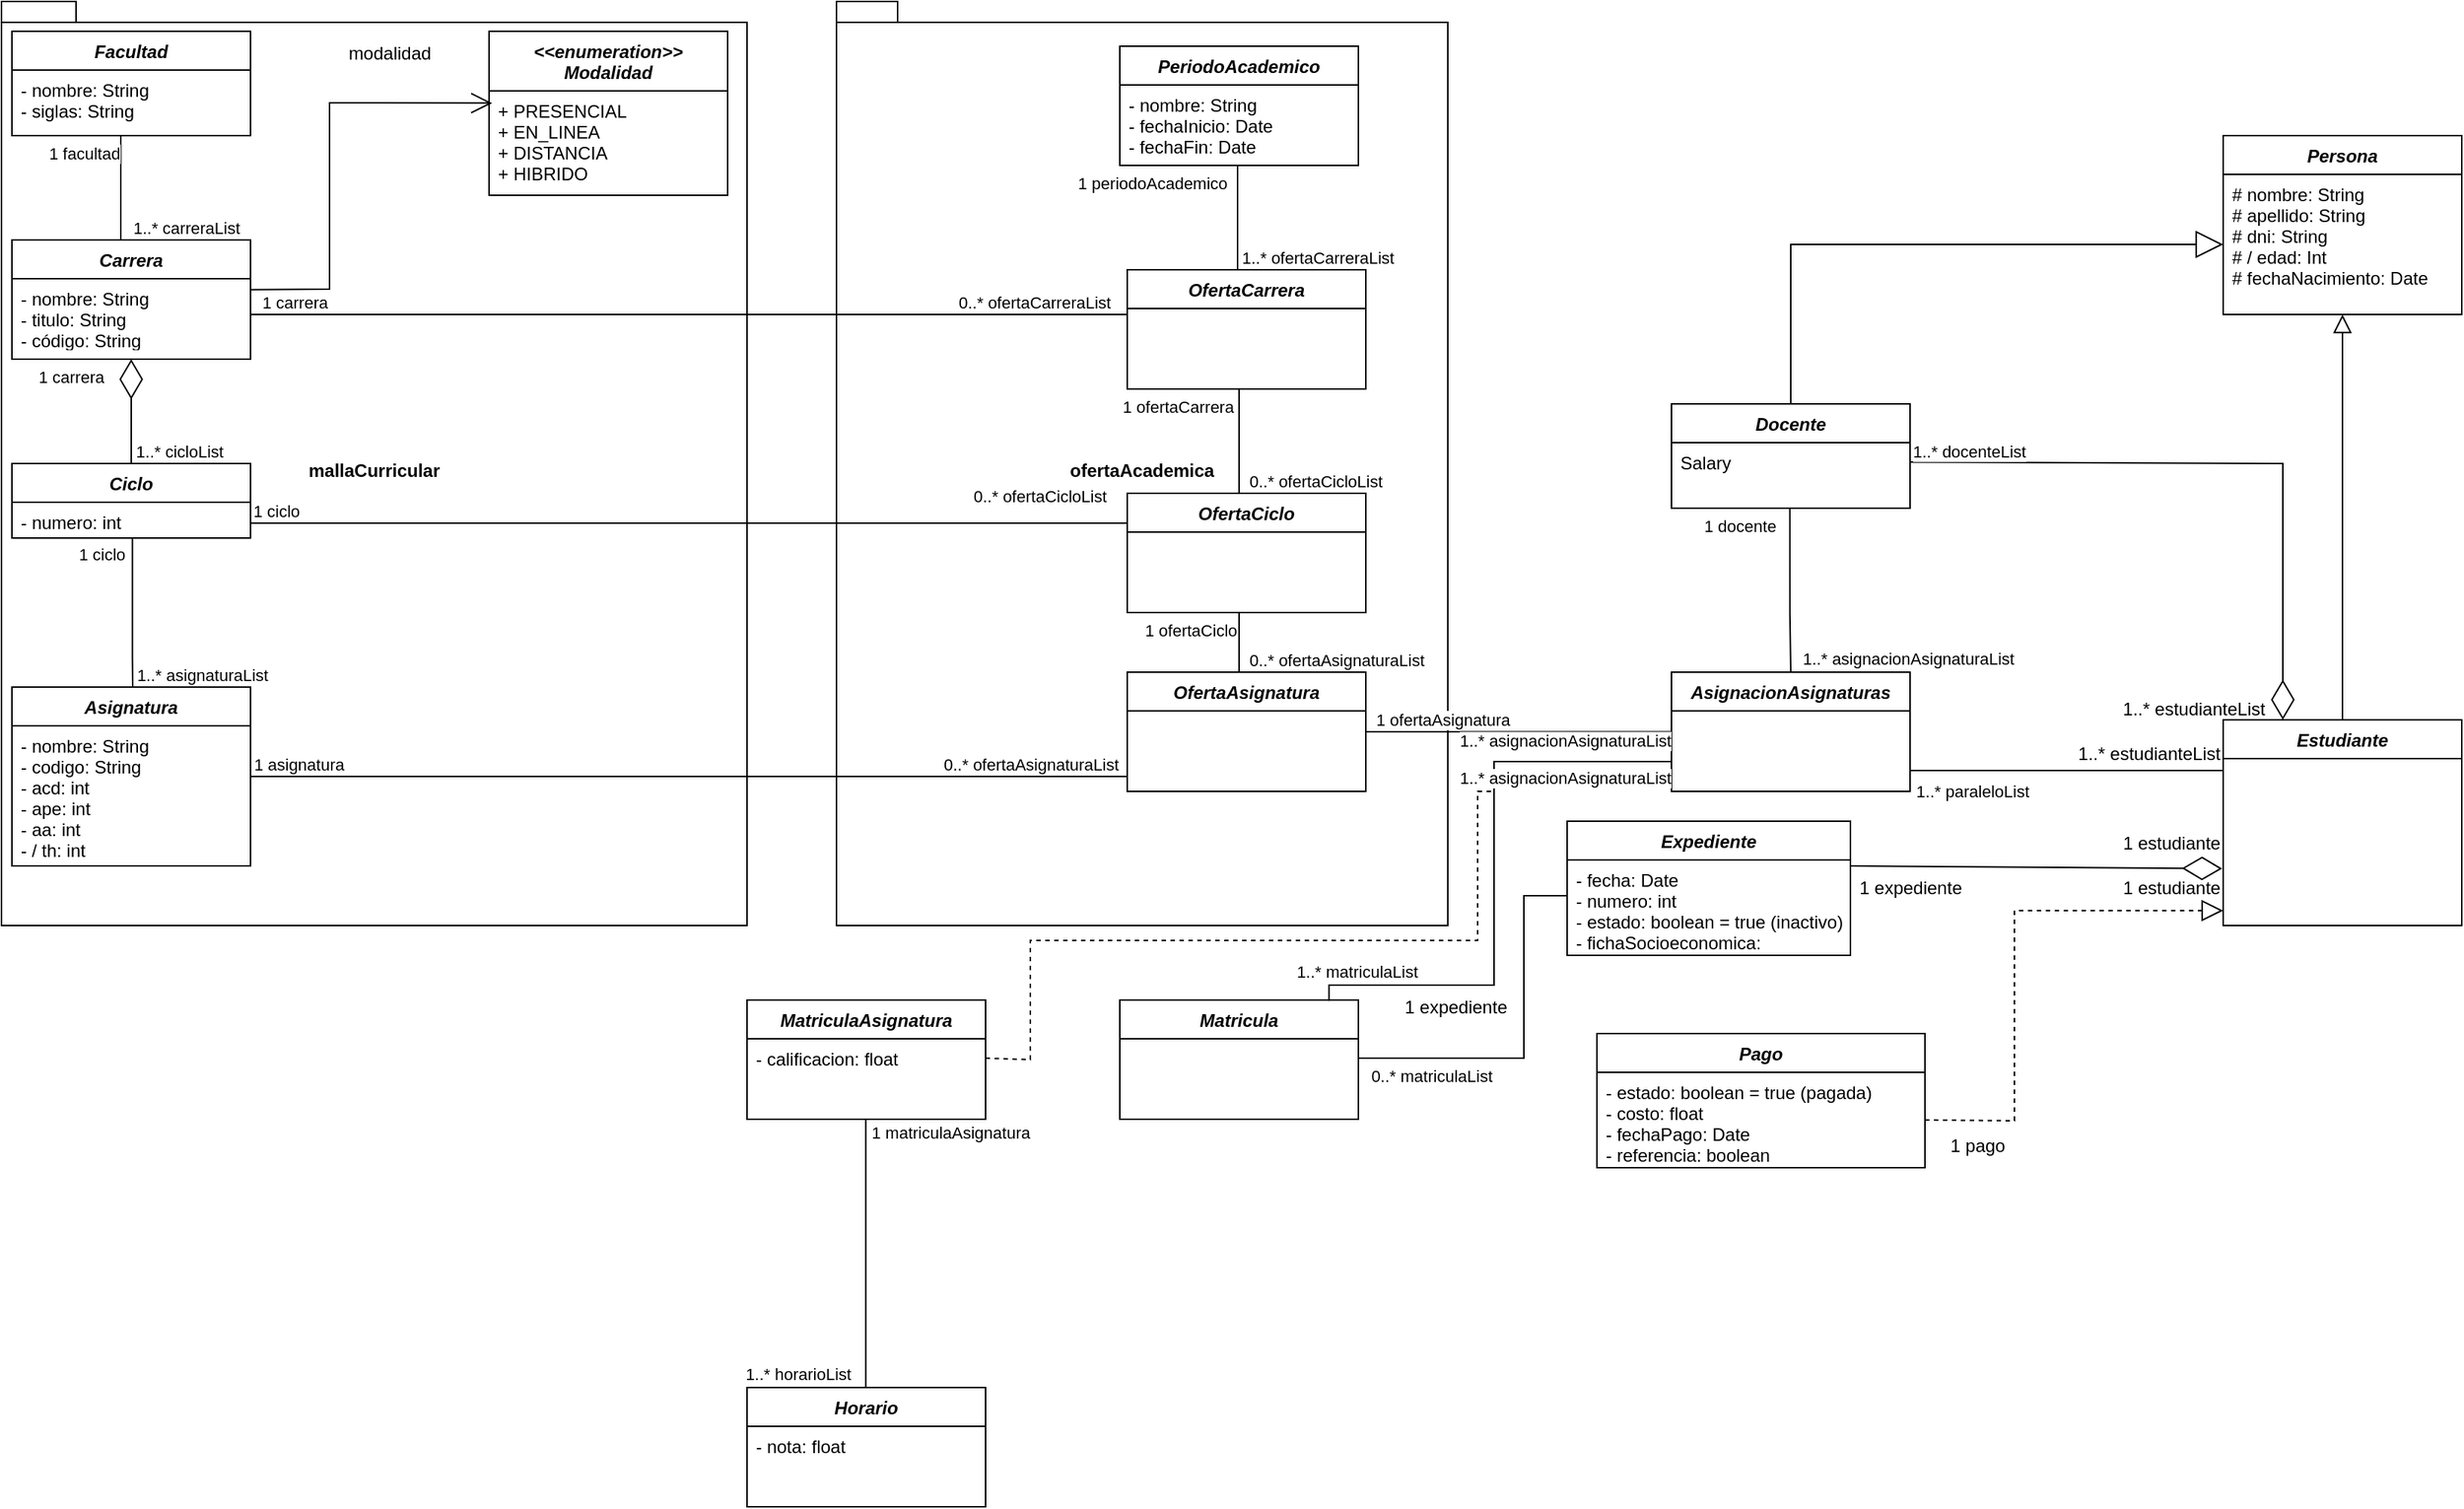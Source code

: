 <mxfile version="24.3.1" type="github">
  <diagram id="C5RBs43oDa-KdzZeNtuy" name="Page-1">
    <mxGraphModel dx="1702" dy="464" grid="1" gridSize="10" guides="1" tooltips="1" connect="1" arrows="1" fold="1" page="1" pageScale="1" pageWidth="827" pageHeight="1169" math="0" shadow="0">
      <root>
        <mxCell id="WIyWlLk6GJQsqaUBKTNV-0" />
        <mxCell id="WIyWlLk6GJQsqaUBKTNV-1" parent="WIyWlLk6GJQsqaUBKTNV-0" />
        <mxCell id="DbVtMnXNO2fvEbYJATaU-0" value="ofertaAcademica" style="shape=folder;fontStyle=1;spacingTop=10;tabWidth=40;tabHeight=14;tabPosition=left;html=1;whiteSpace=wrap;" vertex="1" parent="WIyWlLk6GJQsqaUBKTNV-1">
          <mxGeometry x="-190" y="630" width="410" height="620" as="geometry" />
        </mxCell>
        <mxCell id="DbVtMnXNO2fvEbYJATaU-1" value="Persona" style="swimlane;fontStyle=3;align=center;verticalAlign=top;childLayout=stackLayout;horizontal=1;startSize=26;horizontalStack=0;resizeParent=1;resizeLast=0;collapsible=1;marginBottom=0;rounded=0;shadow=0;strokeWidth=1;" vertex="1" parent="WIyWlLk6GJQsqaUBKTNV-1">
          <mxGeometry x="740" y="720" width="160" height="120" as="geometry">
            <mxRectangle x="230" y="140" width="160" height="26" as="alternateBounds" />
          </mxGeometry>
        </mxCell>
        <mxCell id="DbVtMnXNO2fvEbYJATaU-2" value="# nombre: String&#xa;# apellido: String&#xa;# dni: String&#xa;# / edad: Int&#xa;# fechaNacimiento: Date &#xa;" style="text;align=left;verticalAlign=top;spacingLeft=4;spacingRight=4;overflow=hidden;rotatable=0;points=[[0,0.5],[1,0.5]];portConstraint=eastwest;" vertex="1" parent="DbVtMnXNO2fvEbYJATaU-1">
          <mxGeometry y="26" width="160" height="94" as="geometry" />
        </mxCell>
        <mxCell id="DbVtMnXNO2fvEbYJATaU-3" value="Estudiante" style="swimlane;fontStyle=3;align=center;verticalAlign=top;childLayout=stackLayout;horizontal=1;startSize=26;horizontalStack=0;resizeParent=1;resizeLast=0;collapsible=1;marginBottom=0;rounded=0;shadow=0;strokeWidth=1;" vertex="1" parent="WIyWlLk6GJQsqaUBKTNV-1">
          <mxGeometry x="740" y="1112" width="160" height="138" as="geometry">
            <mxRectangle x="130" y="380" width="160" height="26" as="alternateBounds" />
          </mxGeometry>
        </mxCell>
        <mxCell id="DbVtMnXNO2fvEbYJATaU-5" value="" style="endArrow=block;endSize=10;endFill=0;shadow=0;strokeWidth=1;rounded=0;curved=0;edgeStyle=elbowEdgeStyle;elbow=vertical;" edge="1" parent="WIyWlLk6GJQsqaUBKTNV-1" source="DbVtMnXNO2fvEbYJATaU-3" target="DbVtMnXNO2fvEbYJATaU-1">
          <mxGeometry width="160" relative="1" as="geometry">
            <mxPoint x="200" y="203" as="sourcePoint" />
            <mxPoint x="200" y="203" as="targetPoint" />
          </mxGeometry>
        </mxCell>
        <mxCell id="DbVtMnXNO2fvEbYJATaU-6" value="Docente" style="swimlane;fontStyle=3;align=center;verticalAlign=top;childLayout=stackLayout;horizontal=1;startSize=26;horizontalStack=0;resizeParent=1;resizeLast=0;collapsible=1;marginBottom=0;rounded=0;shadow=0;strokeWidth=1;" vertex="1" parent="WIyWlLk6GJQsqaUBKTNV-1">
          <mxGeometry x="370" y="900" width="160" height="70" as="geometry">
            <mxRectangle x="340" y="380" width="170" height="26" as="alternateBounds" />
          </mxGeometry>
        </mxCell>
        <mxCell id="DbVtMnXNO2fvEbYJATaU-7" value="Salary" style="text;align=left;verticalAlign=top;spacingLeft=4;spacingRight=4;overflow=hidden;rotatable=0;points=[[0,0.5],[1,0.5]];portConstraint=eastwest;" vertex="1" parent="DbVtMnXNO2fvEbYJATaU-6">
          <mxGeometry y="26" width="160" height="26" as="geometry" />
        </mxCell>
        <mxCell id="DbVtMnXNO2fvEbYJATaU-8" value="Expediente" style="swimlane;fontStyle=3;align=center;verticalAlign=top;childLayout=stackLayout;horizontal=1;startSize=26;horizontalStack=0;resizeParent=1;resizeLast=0;collapsible=1;marginBottom=0;rounded=0;shadow=0;strokeWidth=1;" vertex="1" parent="WIyWlLk6GJQsqaUBKTNV-1">
          <mxGeometry x="300" y="1180" width="190" height="90" as="geometry">
            <mxRectangle x="340" y="380" width="170" height="26" as="alternateBounds" />
          </mxGeometry>
        </mxCell>
        <mxCell id="DbVtMnXNO2fvEbYJATaU-9" value="- fecha: Date&#xa;- numero: int&#xa;- estado: boolean = true (inactivo)&#xa;- fichaSocioeconomica: " style="text;align=left;verticalAlign=top;spacingLeft=4;spacingRight=4;overflow=hidden;rotatable=0;points=[[0,0.5],[1,0.5]];portConstraint=eastwest;" vertex="1" parent="DbVtMnXNO2fvEbYJATaU-8">
          <mxGeometry y="26" width="190" height="64" as="geometry" />
        </mxCell>
        <mxCell id="DbVtMnXNO2fvEbYJATaU-10" value="1 expediente" style="text;html=1;align=center;verticalAlign=middle;resizable=0;points=[];autosize=1;strokeColor=none;fillColor=none;" vertex="1" parent="WIyWlLk6GJQsqaUBKTNV-1">
          <mxGeometry x="485" y="1210" width="90" height="30" as="geometry" />
        </mxCell>
        <mxCell id="DbVtMnXNO2fvEbYJATaU-11" value="1 estudiante" style="text;html=1;align=center;verticalAlign=middle;resizable=0;points=[];autosize=1;strokeColor=none;fillColor=none;" vertex="1" parent="WIyWlLk6GJQsqaUBKTNV-1">
          <mxGeometry x="660" y="1180" width="90" height="30" as="geometry" />
        </mxCell>
        <mxCell id="DbVtMnXNO2fvEbYJATaU-12" value="mallaCurricular" style="shape=folder;fontStyle=1;spacingTop=10;tabWidth=40;tabHeight=14;tabPosition=left;html=1;whiteSpace=wrap;" vertex="1" parent="WIyWlLk6GJQsqaUBKTNV-1">
          <mxGeometry x="-750" y="630" width="500" height="620" as="geometry" />
        </mxCell>
        <mxCell id="DbVtMnXNO2fvEbYJATaU-13" value="Facultad" style="swimlane;fontStyle=3;align=center;verticalAlign=top;childLayout=stackLayout;horizontal=1;startSize=26;horizontalStack=0;resizeParent=1;resizeLast=0;collapsible=1;marginBottom=0;rounded=0;shadow=0;strokeWidth=1;" vertex="1" parent="WIyWlLk6GJQsqaUBKTNV-1">
          <mxGeometry x="-743" y="650" width="160" height="70" as="geometry">
            <mxRectangle x="340" y="380" width="170" height="26" as="alternateBounds" />
          </mxGeometry>
        </mxCell>
        <mxCell id="DbVtMnXNO2fvEbYJATaU-14" value="- nombre: String&#xa;- siglas: String" style="text;align=left;verticalAlign=top;spacingLeft=4;spacingRight=4;overflow=hidden;rotatable=0;points=[[0,0.5],[1,0.5]];portConstraint=eastwest;" vertex="1" parent="DbVtMnXNO2fvEbYJATaU-13">
          <mxGeometry y="26" width="160" height="34" as="geometry" />
        </mxCell>
        <mxCell id="DbVtMnXNO2fvEbYJATaU-15" value="Carrera" style="swimlane;fontStyle=3;align=center;verticalAlign=top;childLayout=stackLayout;horizontal=1;startSize=26;horizontalStack=0;resizeParent=1;resizeLast=0;collapsible=1;marginBottom=0;rounded=0;shadow=0;strokeWidth=1;" vertex="1" parent="WIyWlLk6GJQsqaUBKTNV-1">
          <mxGeometry x="-743" y="790" width="160" height="80" as="geometry">
            <mxRectangle x="340" y="380" width="170" height="26" as="alternateBounds" />
          </mxGeometry>
        </mxCell>
        <mxCell id="DbVtMnXNO2fvEbYJATaU-16" value="- nombre: String&#xa;- titulo: String&#xa;- código: String" style="text;align=left;verticalAlign=top;spacingLeft=4;spacingRight=4;overflow=hidden;rotatable=0;points=[[0,0.5],[1,0.5]];portConstraint=eastwest;" vertex="1" parent="DbVtMnXNO2fvEbYJATaU-15">
          <mxGeometry y="26" width="160" height="44" as="geometry" />
        </mxCell>
        <mxCell id="DbVtMnXNO2fvEbYJATaU-17" value="&lt;&lt;enumeration&gt;&gt;&#xa;Modalidad" style="swimlane;fontStyle=3;align=center;verticalAlign=top;childLayout=stackLayout;horizontal=1;startSize=40;horizontalStack=0;resizeParent=1;resizeLast=0;collapsible=1;marginBottom=0;rounded=0;shadow=0;strokeWidth=1;" vertex="1" parent="WIyWlLk6GJQsqaUBKTNV-1">
          <mxGeometry x="-423" y="650" width="160" height="110" as="geometry">
            <mxRectangle x="340" y="380" width="170" height="26" as="alternateBounds" />
          </mxGeometry>
        </mxCell>
        <mxCell id="DbVtMnXNO2fvEbYJATaU-18" value="+ PRESENCIAL&#xa;+ EN_LINEA&#xa;+ DISTANCIA&#xa;+ HIBRIDO" style="text;align=left;verticalAlign=top;spacingLeft=4;spacingRight=4;overflow=hidden;rotatable=0;points=[[0,0.5],[1,0.5]];portConstraint=eastwest;" vertex="1" parent="DbVtMnXNO2fvEbYJATaU-17">
          <mxGeometry y="40" width="160" height="70" as="geometry" />
        </mxCell>
        <mxCell id="DbVtMnXNO2fvEbYJATaU-19" value="" style="endArrow=open;endFill=1;endSize=12;html=1;rounded=0;exitX=0.998;exitY=0.168;exitDx=0;exitDy=0;entryX=0.013;entryY=0.117;entryDx=0;entryDy=0;entryPerimeter=0;exitPerimeter=0;" edge="1" parent="WIyWlLk6GJQsqaUBKTNV-1" source="DbVtMnXNO2fvEbYJATaU-16" target="DbVtMnXNO2fvEbYJATaU-18">
          <mxGeometry width="160" relative="1" as="geometry">
            <mxPoint x="-393" y="748" as="sourcePoint" />
            <mxPoint x="-233" y="748" as="targetPoint" />
            <Array as="points">
              <mxPoint x="-530" y="823" />
              <mxPoint x="-530" y="698" />
            </Array>
          </mxGeometry>
        </mxCell>
        <mxCell id="DbVtMnXNO2fvEbYJATaU-20" value="" style="endArrow=none;html=1;edgeStyle=orthogonalEdgeStyle;rounded=0;" edge="1" parent="WIyWlLk6GJQsqaUBKTNV-1">
          <mxGeometry relative="1" as="geometry">
            <mxPoint x="-670" y="720" as="sourcePoint" />
            <mxPoint x="-670" y="790" as="targetPoint" />
            <Array as="points">
              <mxPoint x="-670" y="790" />
            </Array>
          </mxGeometry>
        </mxCell>
        <mxCell id="DbVtMnXNO2fvEbYJATaU-21" value="1 facultad" style="edgeLabel;resizable=0;html=1;align=left;verticalAlign=bottom;" connectable="0" vertex="1" parent="DbVtMnXNO2fvEbYJATaU-20">
          <mxGeometry x="-1" relative="1" as="geometry">
            <mxPoint x="-50" y="20" as="offset" />
          </mxGeometry>
        </mxCell>
        <mxCell id="DbVtMnXNO2fvEbYJATaU-22" value="1..* carreraList" style="edgeLabel;resizable=0;html=1;align=right;verticalAlign=bottom;" connectable="0" vertex="1" parent="DbVtMnXNO2fvEbYJATaU-20">
          <mxGeometry x="1" relative="1" as="geometry">
            <mxPoint x="80" as="offset" />
          </mxGeometry>
        </mxCell>
        <mxCell id="DbVtMnXNO2fvEbYJATaU-23" value="modalidad" style="text;html=1;align=center;verticalAlign=middle;resizable=0;points=[];autosize=1;strokeColor=none;fillColor=none;" vertex="1" parent="WIyWlLk6GJQsqaUBKTNV-1">
          <mxGeometry x="-530" y="650" width="80" height="30" as="geometry" />
        </mxCell>
        <mxCell id="DbVtMnXNO2fvEbYJATaU-24" value="Ciclo" style="swimlane;fontStyle=3;align=center;verticalAlign=top;childLayout=stackLayout;horizontal=1;startSize=26;horizontalStack=0;resizeParent=1;resizeLast=0;collapsible=1;marginBottom=0;rounded=0;shadow=0;strokeWidth=1;" vertex="1" parent="WIyWlLk6GJQsqaUBKTNV-1">
          <mxGeometry x="-743" y="940" width="160" height="50" as="geometry">
            <mxRectangle x="340" y="380" width="170" height="26" as="alternateBounds" />
          </mxGeometry>
        </mxCell>
        <mxCell id="DbVtMnXNO2fvEbYJATaU-25" value="- numero: int" style="text;align=left;verticalAlign=top;spacingLeft=4;spacingRight=4;overflow=hidden;rotatable=0;points=[[0,0.5],[1,0.5]];portConstraint=eastwest;" vertex="1" parent="DbVtMnXNO2fvEbYJATaU-24">
          <mxGeometry y="26" width="160" height="24" as="geometry" />
        </mxCell>
        <mxCell id="DbVtMnXNO2fvEbYJATaU-26" value="" style="endArrow=diamondThin;endFill=0;endSize=24;html=1;rounded=0;exitX=0.5;exitY=0;exitDx=0;exitDy=0;entryX=0.5;entryY=1;entryDx=0;entryDy=0;" edge="1" parent="WIyWlLk6GJQsqaUBKTNV-1" source="DbVtMnXNO2fvEbYJATaU-24" target="DbVtMnXNO2fvEbYJATaU-15">
          <mxGeometry width="160" relative="1" as="geometry">
            <mxPoint x="-493" y="568" as="sourcePoint" />
            <mxPoint x="-353" y="568" as="targetPoint" />
          </mxGeometry>
        </mxCell>
        <mxCell id="DbVtMnXNO2fvEbYJATaU-27" value="1..* cicloList" style="edgeLabel;resizable=0;html=1;align=right;verticalAlign=bottom;" connectable="0" vertex="1" parent="WIyWlLk6GJQsqaUBKTNV-1">
          <mxGeometry x="-600.001" y="940.004" as="geometry" />
        </mxCell>
        <mxCell id="DbVtMnXNO2fvEbYJATaU-28" value="1 carrera" style="edgeLabel;resizable=0;html=1;align=right;verticalAlign=bottom;" connectable="0" vertex="1" parent="WIyWlLk6GJQsqaUBKTNV-1">
          <mxGeometry x="-680.001" y="890.004" as="geometry" />
        </mxCell>
        <mxCell id="DbVtMnXNO2fvEbYJATaU-29" value="Asignatura" style="swimlane;fontStyle=3;align=center;verticalAlign=top;childLayout=stackLayout;horizontal=1;startSize=26;horizontalStack=0;resizeParent=1;resizeLast=0;collapsible=1;marginBottom=0;rounded=0;shadow=0;strokeWidth=1;" vertex="1" parent="WIyWlLk6GJQsqaUBKTNV-1">
          <mxGeometry x="-743" y="1090" width="160" height="120" as="geometry">
            <mxRectangle x="340" y="380" width="170" height="26" as="alternateBounds" />
          </mxGeometry>
        </mxCell>
        <mxCell id="DbVtMnXNO2fvEbYJATaU-30" value="- nombre: String&#xa;- codigo: String&#xa;- acd: int&#xa;- ape: int&#xa;- aa: int&#xa;- / th: int" style="text;align=left;verticalAlign=top;spacingLeft=4;spacingRight=4;overflow=hidden;rotatable=0;points=[[0,0.5],[1,0.5]];portConstraint=eastwest;" vertex="1" parent="DbVtMnXNO2fvEbYJATaU-29">
          <mxGeometry y="26" width="160" height="94" as="geometry" />
        </mxCell>
        <mxCell id="DbVtMnXNO2fvEbYJATaU-31" value="" style="endArrow=none;html=1;edgeStyle=orthogonalEdgeStyle;rounded=0;exitX=0.505;exitY=0.986;exitDx=0;exitDy=0;entryX=0.5;entryY=0;entryDx=0;entryDy=0;exitPerimeter=0;" edge="1" parent="WIyWlLk6GJQsqaUBKTNV-1" source="DbVtMnXNO2fvEbYJATaU-25" target="DbVtMnXNO2fvEbYJATaU-29">
          <mxGeometry relative="1" as="geometry">
            <mxPoint x="-583" y="960" as="sourcePoint" />
            <mxPoint x="-430" y="960" as="targetPoint" />
            <Array as="points">
              <mxPoint x="-662" y="1070" />
              <mxPoint x="-662" y="1090" />
            </Array>
          </mxGeometry>
        </mxCell>
        <mxCell id="DbVtMnXNO2fvEbYJATaU-32" value="1 ciclo" style="edgeLabel;resizable=0;html=1;align=left;verticalAlign=bottom;" connectable="0" vertex="1" parent="DbVtMnXNO2fvEbYJATaU-31">
          <mxGeometry x="-1" relative="1" as="geometry">
            <mxPoint x="-38" y="20" as="offset" />
          </mxGeometry>
        </mxCell>
        <mxCell id="DbVtMnXNO2fvEbYJATaU-33" value="1..* asignaturaList" style="edgeLabel;resizable=0;html=1;align=right;verticalAlign=bottom;" connectable="0" vertex="1" parent="DbVtMnXNO2fvEbYJATaU-31">
          <mxGeometry x="1" relative="1" as="geometry">
            <mxPoint x="93" as="offset" />
          </mxGeometry>
        </mxCell>
        <mxCell id="DbVtMnXNO2fvEbYJATaU-34" value="PeriodoAcademico" style="swimlane;fontStyle=3;align=center;verticalAlign=top;childLayout=stackLayout;horizontal=1;startSize=26;horizontalStack=0;resizeParent=1;resizeLast=0;collapsible=1;marginBottom=0;rounded=0;shadow=0;strokeWidth=1;" vertex="1" parent="WIyWlLk6GJQsqaUBKTNV-1">
          <mxGeometry y="660" width="160" height="80" as="geometry">
            <mxRectangle x="340" y="380" width="170" height="26" as="alternateBounds" />
          </mxGeometry>
        </mxCell>
        <mxCell id="DbVtMnXNO2fvEbYJATaU-35" value="- nombre: String&#xa;- fechaInicio: Date&#xa;- fechaFin: Date" style="text;align=left;verticalAlign=top;spacingLeft=4;spacingRight=4;overflow=hidden;rotatable=0;points=[[0,0.5],[1,0.5]];portConstraint=eastwest;" vertex="1" parent="DbVtMnXNO2fvEbYJATaU-34">
          <mxGeometry y="26" width="160" height="54" as="geometry" />
        </mxCell>
        <mxCell id="DbVtMnXNO2fvEbYJATaU-36" value="OfertaCarrera" style="swimlane;fontStyle=3;align=center;verticalAlign=top;childLayout=stackLayout;horizontal=1;startSize=26;horizontalStack=0;resizeParent=1;resizeLast=0;collapsible=1;marginBottom=0;rounded=0;shadow=0;strokeWidth=1;" vertex="1" parent="WIyWlLk6GJQsqaUBKTNV-1">
          <mxGeometry x="5" y="810" width="160" height="80" as="geometry">
            <mxRectangle x="340" y="380" width="170" height="26" as="alternateBounds" />
          </mxGeometry>
        </mxCell>
        <mxCell id="DbVtMnXNO2fvEbYJATaU-37" value="" style="endArrow=none;html=1;edgeStyle=orthogonalEdgeStyle;rounded=0;" edge="1" parent="WIyWlLk6GJQsqaUBKTNV-1">
          <mxGeometry relative="1" as="geometry">
            <mxPoint x="79" y="740" as="sourcePoint" />
            <mxPoint x="79" y="810" as="targetPoint" />
            <Array as="points">
              <mxPoint x="79" y="810" />
            </Array>
          </mxGeometry>
        </mxCell>
        <mxCell id="DbVtMnXNO2fvEbYJATaU-38" value="1 periodoAcademico" style="edgeLabel;resizable=0;html=1;align=left;verticalAlign=bottom;" connectable="0" vertex="1" parent="WIyWlLk6GJQsqaUBKTNV-1">
          <mxGeometry x="-30" y="760" as="geometry" />
        </mxCell>
        <mxCell id="DbVtMnXNO2fvEbYJATaU-39" value="1..* ofertaCarreraList" style="edgeLabel;resizable=0;html=1;align=left;verticalAlign=bottom;" connectable="0" vertex="1" parent="WIyWlLk6GJQsqaUBKTNV-1">
          <mxGeometry x="80" y="810" as="geometry" />
        </mxCell>
        <mxCell id="DbVtMnXNO2fvEbYJATaU-40" value="1 carrera" style="edgeLabel;resizable=0;html=1;align=right;verticalAlign=bottom;" connectable="0" vertex="1" parent="WIyWlLk6GJQsqaUBKTNV-1">
          <mxGeometry x="-530.001" y="840.004" as="geometry" />
        </mxCell>
        <mxCell id="DbVtMnXNO2fvEbYJATaU-41" value="" style="endArrow=none;html=1;edgeStyle=orthogonalEdgeStyle;rounded=0;exitX=1;exitY=0.25;exitDx=0;exitDy=0;" edge="1" parent="WIyWlLk6GJQsqaUBKTNV-1">
          <mxGeometry relative="1" as="geometry">
            <mxPoint x="-583" y="840" as="sourcePoint" />
            <mxPoint x="5" y="840" as="targetPoint" />
            <Array as="points">
              <mxPoint x="5" y="840" />
            </Array>
          </mxGeometry>
        </mxCell>
        <mxCell id="DbVtMnXNO2fvEbYJATaU-42" value="0..* ofertaCarreraList" style="edgeLabel;resizable=0;html=1;align=left;verticalAlign=bottom;" connectable="0" vertex="1" parent="WIyWlLk6GJQsqaUBKTNV-1">
          <mxGeometry x="-110" y="840" as="geometry" />
        </mxCell>
        <mxCell id="DbVtMnXNO2fvEbYJATaU-43" value="OfertaCiclo" style="swimlane;fontStyle=3;align=center;verticalAlign=top;childLayout=stackLayout;horizontal=1;startSize=26;horizontalStack=0;resizeParent=1;resizeLast=0;collapsible=1;marginBottom=0;rounded=0;shadow=0;strokeWidth=1;" vertex="1" parent="WIyWlLk6GJQsqaUBKTNV-1">
          <mxGeometry x="5" y="960" width="160" height="80" as="geometry">
            <mxRectangle x="340" y="380" width="170" height="26" as="alternateBounds" />
          </mxGeometry>
        </mxCell>
        <mxCell id="DbVtMnXNO2fvEbYJATaU-44" value="" style="endArrow=none;html=1;edgeStyle=orthogonalEdgeStyle;rounded=0;exitX=1;exitY=0.25;exitDx=0;exitDy=0;" edge="1" parent="WIyWlLk6GJQsqaUBKTNV-1">
          <mxGeometry relative="1" as="geometry">
            <mxPoint x="-583" y="980" as="sourcePoint" />
            <mxPoint x="5" y="980" as="targetPoint" />
            <Array as="points">
              <mxPoint x="5" y="980" />
            </Array>
          </mxGeometry>
        </mxCell>
        <mxCell id="DbVtMnXNO2fvEbYJATaU-45" value="" style="endArrow=none;html=1;edgeStyle=orthogonalEdgeStyle;rounded=0;" edge="1" parent="WIyWlLk6GJQsqaUBKTNV-1">
          <mxGeometry relative="1" as="geometry">
            <mxPoint x="80" y="890" as="sourcePoint" />
            <mxPoint x="80" y="930" as="targetPoint" />
            <Array as="points">
              <mxPoint x="80" y="960" />
            </Array>
          </mxGeometry>
        </mxCell>
        <mxCell id="DbVtMnXNO2fvEbYJATaU-46" value="1 ciclo" style="edgeLabel;resizable=0;html=1;align=left;verticalAlign=bottom;" connectable="0" vertex="1" parent="WIyWlLk6GJQsqaUBKTNV-1">
          <mxGeometry x="-583" y="980.004" as="geometry" />
        </mxCell>
        <mxCell id="DbVtMnXNO2fvEbYJATaU-47" value="0..* ofertaCicloList" style="edgeLabel;resizable=0;html=1;align=left;verticalAlign=bottom;" connectable="0" vertex="1" parent="WIyWlLk6GJQsqaUBKTNV-1">
          <mxGeometry x="-100" y="970" as="geometry" />
        </mxCell>
        <mxCell id="DbVtMnXNO2fvEbYJATaU-48" value="1 ofertaCarrera" style="edgeLabel;resizable=0;html=1;align=left;verticalAlign=bottom;" connectable="0" vertex="1" parent="WIyWlLk6GJQsqaUBKTNV-1">
          <mxGeometry y="910" as="geometry" />
        </mxCell>
        <mxCell id="DbVtMnXNO2fvEbYJATaU-49" value="0..* ofertaCicloList" style="edgeLabel;resizable=0;html=1;align=left;verticalAlign=bottom;" connectable="0" vertex="1" parent="WIyWlLk6GJQsqaUBKTNV-1">
          <mxGeometry x="85" y="960" as="geometry" />
        </mxCell>
        <mxCell id="DbVtMnXNO2fvEbYJATaU-50" value="OfertaAsignatura" style="swimlane;fontStyle=3;align=center;verticalAlign=top;childLayout=stackLayout;horizontal=1;startSize=26;horizontalStack=0;resizeParent=1;resizeLast=0;collapsible=1;marginBottom=0;rounded=0;shadow=0;strokeWidth=1;" vertex="1" parent="WIyWlLk6GJQsqaUBKTNV-1">
          <mxGeometry x="5" y="1080" width="160" height="80" as="geometry">
            <mxRectangle x="340" y="380" width="170" height="26" as="alternateBounds" />
          </mxGeometry>
        </mxCell>
        <mxCell id="DbVtMnXNO2fvEbYJATaU-51" value="" style="endArrow=none;html=1;edgeStyle=orthogonalEdgeStyle;rounded=0;exitX=1;exitY=0.25;exitDx=0;exitDy=0;" edge="1" parent="WIyWlLk6GJQsqaUBKTNV-1">
          <mxGeometry relative="1" as="geometry">
            <mxPoint x="-583.06" y="1150" as="sourcePoint" />
            <mxPoint x="5" y="1150" as="targetPoint" />
            <Array as="points">
              <mxPoint x="5" y="1150" />
            </Array>
          </mxGeometry>
        </mxCell>
        <mxCell id="DbVtMnXNO2fvEbYJATaU-52" value="" style="endArrow=none;html=1;edgeStyle=orthogonalEdgeStyle;rounded=0;" edge="1" parent="WIyWlLk6GJQsqaUBKTNV-1">
          <mxGeometry relative="1" as="geometry">
            <mxPoint x="80" y="1040" as="sourcePoint" />
            <mxPoint x="81" y="1080" as="targetPoint" />
            <Array as="points">
              <mxPoint x="80" y="1080" />
              <mxPoint x="81" y="1080" />
            </Array>
          </mxGeometry>
        </mxCell>
        <mxCell id="DbVtMnXNO2fvEbYJATaU-53" value="0..* ofertaAsignaturaList" style="edgeLabel;resizable=0;html=1;align=left;verticalAlign=bottom;" connectable="0" vertex="1" parent="WIyWlLk6GJQsqaUBKTNV-1">
          <mxGeometry x="85" y="1080" as="geometry" />
        </mxCell>
        <mxCell id="DbVtMnXNO2fvEbYJATaU-54" value="0..* ofertaAsignaturaList" style="edgeLabel;resizable=0;html=1;align=left;verticalAlign=bottom;" connectable="0" vertex="1" parent="WIyWlLk6GJQsqaUBKTNV-1">
          <mxGeometry x="-120" y="1150" as="geometry" />
        </mxCell>
        <mxCell id="DbVtMnXNO2fvEbYJATaU-55" value="1 asignatura" style="edgeLabel;resizable=0;html=1;align=right;verticalAlign=bottom;" connectable="0" vertex="1" parent="WIyWlLk6GJQsqaUBKTNV-1">
          <mxGeometry x="-520" y="1150.004" as="geometry" />
        </mxCell>
        <mxCell id="DbVtMnXNO2fvEbYJATaU-56" value="1 ofertaCiclo" style="edgeLabel;resizable=0;html=1;align=left;verticalAlign=bottom;" connectable="0" vertex="1" parent="WIyWlLk6GJQsqaUBKTNV-1">
          <mxGeometry x="15" y="1060" as="geometry" />
        </mxCell>
        <mxCell id="DbVtMnXNO2fvEbYJATaU-57" value="AsignacionAsignaturas" style="swimlane;fontStyle=3;align=center;verticalAlign=top;childLayout=stackLayout;horizontal=1;startSize=26;horizontalStack=0;resizeParent=1;resizeLast=0;collapsible=1;marginBottom=0;rounded=0;shadow=0;strokeWidth=1;" vertex="1" parent="WIyWlLk6GJQsqaUBKTNV-1">
          <mxGeometry x="370" y="1080" width="160" height="80" as="geometry">
            <mxRectangle x="340" y="380" width="170" height="26" as="alternateBounds" />
          </mxGeometry>
        </mxCell>
        <mxCell id="DbVtMnXNO2fvEbYJATaU-58" value="" style="endArrow=none;html=1;edgeStyle=orthogonalEdgeStyle;rounded=0;exitX=1;exitY=0.5;exitDx=0;exitDy=0;entryX=0;entryY=0.5;entryDx=0;entryDy=0;" edge="1" parent="WIyWlLk6GJQsqaUBKTNV-1" source="DbVtMnXNO2fvEbYJATaU-50">
          <mxGeometry relative="1" as="geometry">
            <mxPoint x="280" y="1099.98" as="sourcePoint" />
            <mxPoint x="370" y="1119" as="targetPoint" />
            <Array as="points">
              <mxPoint x="370" y="1120" />
            </Array>
          </mxGeometry>
        </mxCell>
        <mxCell id="DbVtMnXNO2fvEbYJATaU-59" value="1 ofertaAsignatura" style="edgeLabel;resizable=0;html=1;align=left;verticalAlign=bottom;" connectable="0" vertex="1" parent="DbVtMnXNO2fvEbYJATaU-58">
          <mxGeometry x="-1" relative="1" as="geometry">
            <mxPoint x="5" as="offset" />
          </mxGeometry>
        </mxCell>
        <mxCell id="DbVtMnXNO2fvEbYJATaU-60" value="" style="endArrow=none;html=1;edgeStyle=orthogonalEdgeStyle;rounded=0;entryX=0.5;entryY=0;entryDx=0;entryDy=0;" edge="1" parent="WIyWlLk6GJQsqaUBKTNV-1" target="DbVtMnXNO2fvEbYJATaU-57">
          <mxGeometry relative="1" as="geometry">
            <mxPoint x="449.37" y="970" as="sourcePoint" />
            <mxPoint x="449.37" y="1040" as="targetPoint" />
            <Array as="points">
              <mxPoint x="449" y="1040" />
            </Array>
          </mxGeometry>
        </mxCell>
        <mxCell id="DbVtMnXNO2fvEbYJATaU-61" value="1 docente" style="edgeLabel;resizable=0;html=1;align=left;verticalAlign=bottom;" connectable="0" vertex="1" parent="WIyWlLk6GJQsqaUBKTNV-1">
          <mxGeometry x="390" y="990" as="geometry" />
        </mxCell>
        <mxCell id="DbVtMnXNO2fvEbYJATaU-62" value="MatriculaAsignatura" style="swimlane;fontStyle=3;align=center;verticalAlign=top;childLayout=stackLayout;horizontal=1;startSize=26;horizontalStack=0;resizeParent=1;resizeLast=0;collapsible=1;marginBottom=0;rounded=0;shadow=0;strokeWidth=1;" vertex="1" parent="WIyWlLk6GJQsqaUBKTNV-1">
          <mxGeometry x="-250" y="1300" width="160" height="80" as="geometry">
            <mxRectangle x="340" y="380" width="170" height="26" as="alternateBounds" />
          </mxGeometry>
        </mxCell>
        <mxCell id="DbVtMnXNO2fvEbYJATaU-63" value="- calificacion: float " style="text;align=left;verticalAlign=top;spacingLeft=4;spacingRight=4;overflow=hidden;rotatable=0;points=[[0,0.5],[1,0.5]];portConstraint=eastwest;" vertex="1" parent="DbVtMnXNO2fvEbYJATaU-62">
          <mxGeometry y="26" width="160" height="26" as="geometry" />
        </mxCell>
        <mxCell id="DbVtMnXNO2fvEbYJATaU-64" value="Pago" style="swimlane;fontStyle=3;align=center;verticalAlign=top;childLayout=stackLayout;horizontal=1;startSize=26;horizontalStack=0;resizeParent=1;resizeLast=0;collapsible=1;marginBottom=0;rounded=0;shadow=0;strokeWidth=1;" vertex="1" parent="WIyWlLk6GJQsqaUBKTNV-1">
          <mxGeometry x="320" y="1322.5" width="220" height="90" as="geometry">
            <mxRectangle x="340" y="380" width="170" height="26" as="alternateBounds" />
          </mxGeometry>
        </mxCell>
        <mxCell id="DbVtMnXNO2fvEbYJATaU-65" value="- estado: boolean = true (pagada)&#xa;- costo: float&#xa;- fechaPago: Date&#xa;- referencia: boolean" style="text;align=left;verticalAlign=top;spacingLeft=4;spacingRight=4;overflow=hidden;rotatable=0;points=[[0,0.5],[1,0.5]];portConstraint=eastwest;" vertex="1" parent="DbVtMnXNO2fvEbYJATaU-64">
          <mxGeometry y="26" width="220" height="64" as="geometry" />
        </mxCell>
        <mxCell id="DbVtMnXNO2fvEbYJATaU-66" value="" style="endArrow=diamondThin;endFill=0;endSize=24;html=1;rounded=0;exitX=1;exitY=0.063;exitDx=0;exitDy=0;exitPerimeter=0;entryX=0.881;entryY=1.059;entryDx=0;entryDy=0;entryPerimeter=0;" edge="1" parent="WIyWlLk6GJQsqaUBKTNV-1" source="DbVtMnXNO2fvEbYJATaU-9" target="DbVtMnXNO2fvEbYJATaU-11">
          <mxGeometry width="160" relative="1" as="geometry">
            <mxPoint x="490" y="1220" as="sourcePoint" />
            <mxPoint x="620" y="1218" as="targetPoint" />
          </mxGeometry>
        </mxCell>
        <mxCell id="DbVtMnXNO2fvEbYJATaU-67" value="" style="endArrow=block;endSize=16;endFill=0;html=1;rounded=0;exitX=0.5;exitY=0;exitDx=0;exitDy=0;entryX=0;entryY=0.5;entryDx=0;entryDy=0;" edge="1" parent="WIyWlLk6GJQsqaUBKTNV-1" source="DbVtMnXNO2fvEbYJATaU-6" target="DbVtMnXNO2fvEbYJATaU-2">
          <mxGeometry width="160" relative="1" as="geometry">
            <mxPoint x="440" y="796.47" as="sourcePoint" />
            <mxPoint x="600" y="796.47" as="targetPoint" />
            <Array as="points">
              <mxPoint x="450" y="793" />
            </Array>
          </mxGeometry>
        </mxCell>
        <mxCell id="DbVtMnXNO2fvEbYJATaU-68" value="" style="endArrow=diamondThin;endFill=0;endSize=24;html=1;rounded=0;exitX=1;exitY=0.5;exitDx=0;exitDy=0;entryX=0.25;entryY=0;entryDx=0;entryDy=0;" edge="1" parent="WIyWlLk6GJQsqaUBKTNV-1" source="DbVtMnXNO2fvEbYJATaU-7" target="DbVtMnXNO2fvEbYJATaU-3">
          <mxGeometry width="160" relative="1" as="geometry">
            <mxPoint x="730" y="950" as="sourcePoint" />
            <mxPoint x="860" y="950" as="targetPoint" />
            <Array as="points">
              <mxPoint x="780" y="940" />
            </Array>
          </mxGeometry>
        </mxCell>
        <mxCell id="DbVtMnXNO2fvEbYJATaU-69" value="1..* estudianteList" style="text;html=1;align=center;verticalAlign=middle;resizable=0;points=[];autosize=1;strokeColor=none;fillColor=none;" vertex="1" parent="WIyWlLk6GJQsqaUBKTNV-1">
          <mxGeometry x="660" y="1090" width="120" height="30" as="geometry" />
        </mxCell>
        <mxCell id="DbVtMnXNO2fvEbYJATaU-70" value="1..* docenteList" style="edgeLabel;resizable=0;html=1;align=left;verticalAlign=bottom;" connectable="0" vertex="1" parent="WIyWlLk6GJQsqaUBKTNV-1">
          <mxGeometry x="530" y="940" as="geometry" />
        </mxCell>
        <mxCell id="DbVtMnXNO2fvEbYJATaU-71" value="Horario" style="swimlane;fontStyle=3;align=center;verticalAlign=top;childLayout=stackLayout;horizontal=1;startSize=26;horizontalStack=0;resizeParent=1;resizeLast=0;collapsible=1;marginBottom=0;rounded=0;shadow=0;strokeWidth=1;" vertex="1" parent="WIyWlLk6GJQsqaUBKTNV-1">
          <mxGeometry x="-250" y="1560" width="160" height="80" as="geometry">
            <mxRectangle x="340" y="380" width="170" height="26" as="alternateBounds" />
          </mxGeometry>
        </mxCell>
        <mxCell id="DbVtMnXNO2fvEbYJATaU-72" value="- nota: float" style="text;align=left;verticalAlign=top;spacingLeft=4;spacingRight=4;overflow=hidden;rotatable=0;points=[[0,0.5],[1,0.5]];portConstraint=eastwest;" vertex="1" parent="DbVtMnXNO2fvEbYJATaU-71">
          <mxGeometry y="26" width="160" height="26" as="geometry" />
        </mxCell>
        <mxCell id="DbVtMnXNO2fvEbYJATaU-73" value="" style="line;strokeWidth=1;fillColor=none;align=left;verticalAlign=middle;spacingTop=-1;spacingLeft=3;spacingRight=3;rotatable=0;labelPosition=right;points=[];portConstraint=eastwest;strokeColor=inherit;" vertex="1" parent="WIyWlLk6GJQsqaUBKTNV-1">
          <mxGeometry x="530" y="1142" width="210" height="8" as="geometry" />
        </mxCell>
        <mxCell id="DbVtMnXNO2fvEbYJATaU-74" value="1..* estudianteList" style="text;html=1;align=center;verticalAlign=middle;resizable=0;points=[];autosize=1;strokeColor=none;fillColor=none;" vertex="1" parent="WIyWlLk6GJQsqaUBKTNV-1">
          <mxGeometry x="630" y="1120" width="120" height="30" as="geometry" />
        </mxCell>
        <mxCell id="DbVtMnXNO2fvEbYJATaU-75" value="1..* paraleloList" style="edgeLabel;resizable=0;html=1;align=right;verticalAlign=bottom;" connectable="0" vertex="1" parent="WIyWlLk6GJQsqaUBKTNV-1">
          <mxGeometry x="610" y="1168.997" as="geometry" />
        </mxCell>
        <mxCell id="DbVtMnXNO2fvEbYJATaU-76" value="" style="endArrow=block;dashed=1;endFill=0;endSize=12;html=1;rounded=0;exitX=1;exitY=0.5;exitDx=0;exitDy=0;" edge="1" parent="WIyWlLk6GJQsqaUBKTNV-1" source="DbVtMnXNO2fvEbYJATaU-65">
          <mxGeometry width="160" relative="1" as="geometry">
            <mxPoint x="580" y="1240" as="sourcePoint" />
            <mxPoint x="740" y="1240" as="targetPoint" />
            <Array as="points">
              <mxPoint x="600" y="1381" />
              <mxPoint x="600" y="1240" />
            </Array>
          </mxGeometry>
        </mxCell>
        <mxCell id="DbVtMnXNO2fvEbYJATaU-77" value="1 pago" style="text;html=1;align=center;verticalAlign=middle;resizable=0;points=[];autosize=1;strokeColor=none;fillColor=none;" vertex="1" parent="WIyWlLk6GJQsqaUBKTNV-1">
          <mxGeometry x="545" y="1382.5" width="60" height="30" as="geometry" />
        </mxCell>
        <mxCell id="DbVtMnXNO2fvEbYJATaU-78" value="1 estudiante" style="text;html=1;align=center;verticalAlign=middle;resizable=0;points=[];autosize=1;strokeColor=none;fillColor=none;" vertex="1" parent="WIyWlLk6GJQsqaUBKTNV-1">
          <mxGeometry x="660" y="1210" width="90" height="30" as="geometry" />
        </mxCell>
        <mxCell id="DbVtMnXNO2fvEbYJATaU-79" value="Matricula" style="swimlane;fontStyle=3;align=center;verticalAlign=top;childLayout=stackLayout;horizontal=1;startSize=26;horizontalStack=0;resizeParent=1;resizeLast=0;collapsible=1;marginBottom=0;rounded=0;shadow=0;strokeWidth=1;" vertex="1" parent="WIyWlLk6GJQsqaUBKTNV-1">
          <mxGeometry y="1300" width="160" height="80" as="geometry">
            <mxRectangle x="340" y="380" width="170" height="26" as="alternateBounds" />
          </mxGeometry>
        </mxCell>
        <mxCell id="DbVtMnXNO2fvEbYJATaU-80" value="" style="endArrow=none;html=1;edgeStyle=orthogonalEdgeStyle;rounded=0;exitX=0;exitY=0.5;exitDx=0;exitDy=0;" edge="1" parent="WIyWlLk6GJQsqaUBKTNV-1" source="DbVtMnXNO2fvEbYJATaU-9">
          <mxGeometry relative="1" as="geometry">
            <mxPoint x="270" y="1212.5" as="sourcePoint" />
            <mxPoint x="160" y="1339" as="targetPoint" />
            <Array as="points">
              <mxPoint x="300" y="1230" />
              <mxPoint x="271" y="1230" />
              <mxPoint x="271" y="1339" />
            </Array>
          </mxGeometry>
        </mxCell>
        <mxCell id="DbVtMnXNO2fvEbYJATaU-81" value="0..* matriculaList" style="edgeLabel;resizable=0;html=1;align=right;verticalAlign=bottom;" connectable="0" vertex="1" parent="WIyWlLk6GJQsqaUBKTNV-1">
          <mxGeometry x="250" y="1359.997" as="geometry" />
        </mxCell>
        <mxCell id="DbVtMnXNO2fvEbYJATaU-82" value="1 expediente" style="text;html=1;align=center;verticalAlign=middle;resizable=0;points=[];autosize=1;strokeColor=none;fillColor=none;" vertex="1" parent="WIyWlLk6GJQsqaUBKTNV-1">
          <mxGeometry x="180" y="1290" width="90" height="30" as="geometry" />
        </mxCell>
        <mxCell id="DbVtMnXNO2fvEbYJATaU-83" value="" style="endArrow=none;html=1;edgeStyle=orthogonalEdgeStyle;rounded=0;exitX=0;exitY=0.75;exitDx=0;exitDy=0;entryX=0.877;entryY=0.008;entryDx=0;entryDy=0;entryPerimeter=0;" edge="1" parent="WIyWlLk6GJQsqaUBKTNV-1" source="DbVtMnXNO2fvEbYJATaU-57" target="DbVtMnXNO2fvEbYJATaU-79">
          <mxGeometry relative="1" as="geometry">
            <mxPoint x="280" y="1189" as="sourcePoint" />
            <mxPoint x="140" y="1290" as="targetPoint" />
            <Array as="points">
              <mxPoint x="251" y="1140" />
              <mxPoint x="251" y="1290" />
              <mxPoint x="140" y="1290" />
            </Array>
          </mxGeometry>
        </mxCell>
        <mxCell id="DbVtMnXNO2fvEbYJATaU-84" value="1..* matriculaList" style="edgeLabel;resizable=0;html=1;align=right;verticalAlign=bottom;" connectable="0" vertex="1" parent="WIyWlLk6GJQsqaUBKTNV-1">
          <mxGeometry x="200" y="1289.997" as="geometry" />
        </mxCell>
        <mxCell id="DbVtMnXNO2fvEbYJATaU-85" value="1..* asignacionAsignaturaList" style="edgeLabel;resizable=0;html=1;align=right;verticalAlign=bottom;" connectable="0" vertex="1" parent="WIyWlLk6GJQsqaUBKTNV-1">
          <mxGeometry x="370" y="1159.997" as="geometry" />
        </mxCell>
        <mxCell id="DbVtMnXNO2fvEbYJATaU-86" value="1..* asignacionAsignaturaList" style="edgeLabel;resizable=0;html=1;align=right;verticalAlign=bottom;" connectable="0" vertex="1" parent="WIyWlLk6GJQsqaUBKTNV-1">
          <mxGeometry x="370" y="1134.997" as="geometry" />
        </mxCell>
        <mxCell id="DbVtMnXNO2fvEbYJATaU-87" value="1..* asignacionAsignaturaList" style="edgeLabel;resizable=0;html=1;align=right;verticalAlign=bottom;" connectable="0" vertex="1" parent="WIyWlLk6GJQsqaUBKTNV-1">
          <mxGeometry x="600" y="1079.997" as="geometry" />
        </mxCell>
        <mxCell id="DbVtMnXNO2fvEbYJATaU-88" value="" style="endArrow=none;dashed=1;html=1;rounded=0;exitX=1;exitY=0.5;exitDx=0;exitDy=0;" edge="1" parent="WIyWlLk6GJQsqaUBKTNV-1" source="DbVtMnXNO2fvEbYJATaU-63">
          <mxGeometry width="50" height="50" relative="1" as="geometry">
            <mxPoint x="-80" y="1380" as="sourcePoint" />
            <mxPoint x="250" y="1160" as="targetPoint" />
            <Array as="points">
              <mxPoint x="-60" y="1340" />
              <mxPoint x="-60" y="1260" />
              <mxPoint x="240" y="1260" />
              <mxPoint x="240" y="1160" />
            </Array>
          </mxGeometry>
        </mxCell>
        <mxCell id="DbVtMnXNO2fvEbYJATaU-89" value="" style="endArrow=none;html=1;rounded=0;exitX=0.75;exitY=0;exitDx=0;exitDy=0;entryX=0.75;entryY=1;entryDx=0;entryDy=0;" edge="1" parent="WIyWlLk6GJQsqaUBKTNV-1">
          <mxGeometry width="50" height="50" relative="1" as="geometry">
            <mxPoint x="-170.34" y="1560.0" as="sourcePoint" />
            <mxPoint x="-170.34" y="1380.0" as="targetPoint" />
            <Array as="points">
              <mxPoint x="-170.34" y="1470" />
            </Array>
          </mxGeometry>
        </mxCell>
        <mxCell id="DbVtMnXNO2fvEbYJATaU-90" value="1..* horarioList" style="edgeLabel;resizable=0;html=1;align=right;verticalAlign=bottom;" connectable="0" vertex="1" parent="WIyWlLk6GJQsqaUBKTNV-1">
          <mxGeometry x="-180" y="1559.997" as="geometry" />
        </mxCell>
        <mxCell id="DbVtMnXNO2fvEbYJATaU-91" value="1 matriculaAsignatura" style="edgeLabel;resizable=0;html=1;align=right;verticalAlign=bottom;" connectable="0" vertex="1" parent="WIyWlLk6GJQsqaUBKTNV-1">
          <mxGeometry x="-60" y="1397.497" as="geometry" />
        </mxCell>
      </root>
    </mxGraphModel>
  </diagram>
</mxfile>
